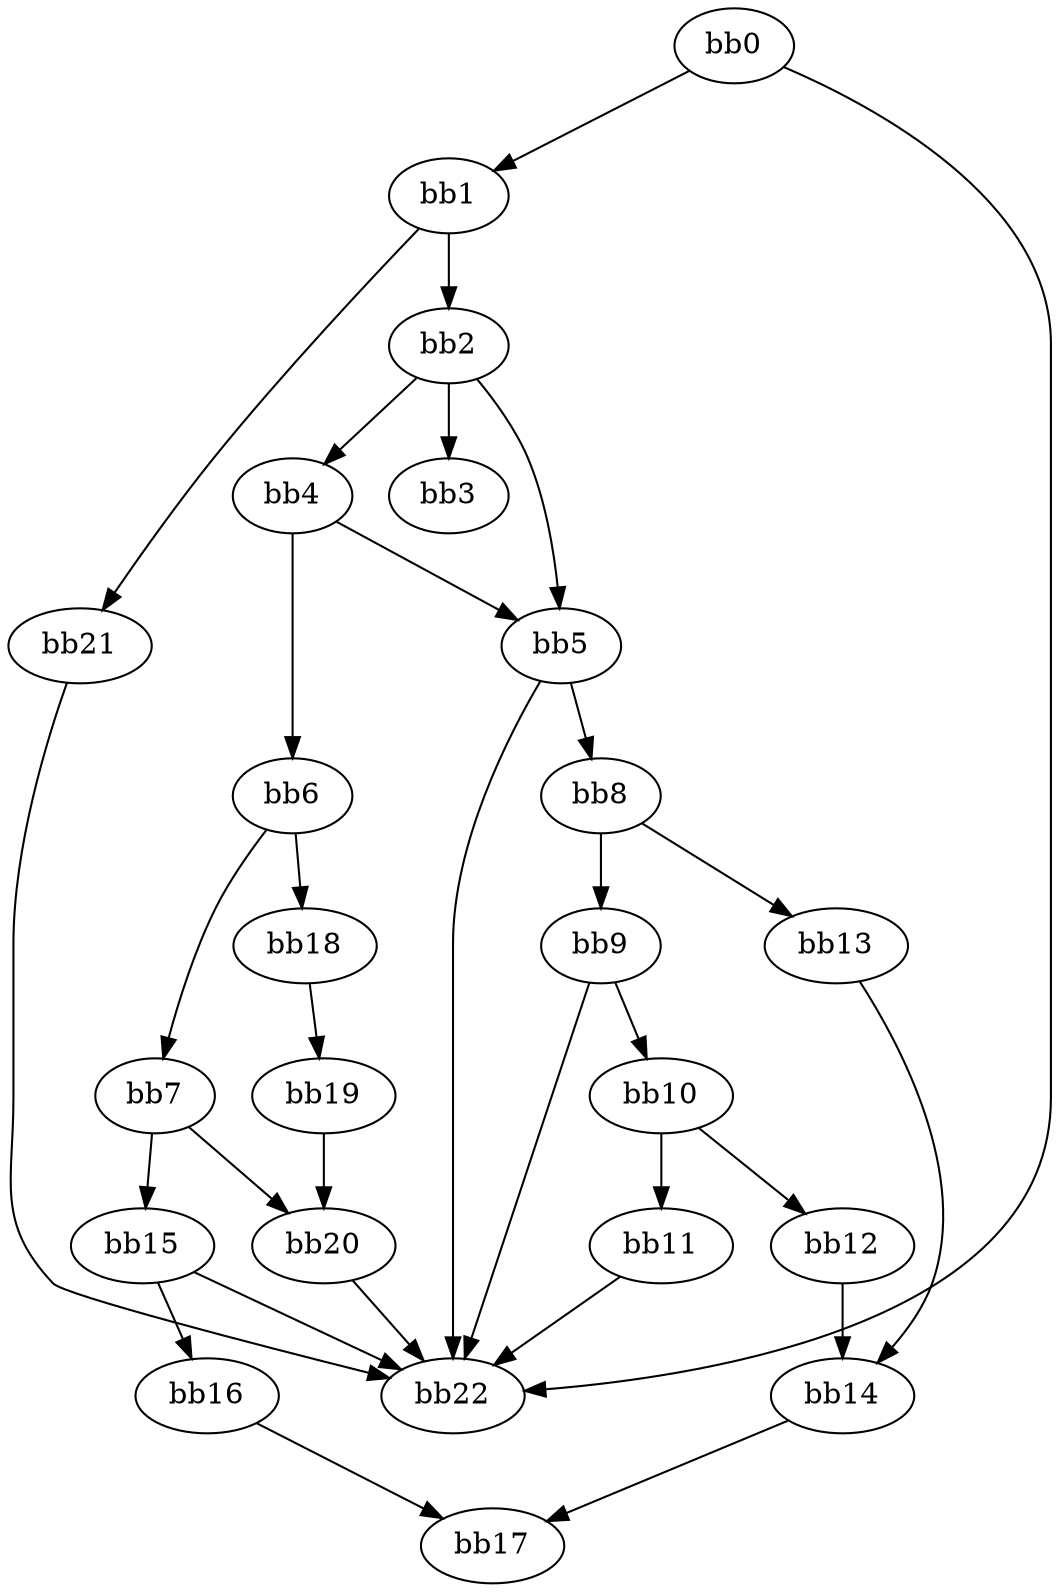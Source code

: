 digraph {
    0 [ label = "bb0\l" ]
    1 [ label = "bb1\l" ]
    2 [ label = "bb2\l" ]
    3 [ label = "bb3\l" ]
    4 [ label = "bb4\l" ]
    5 [ label = "bb5\l" ]
    6 [ label = "bb6\l" ]
    7 [ label = "bb7\l" ]
    8 [ label = "bb8\l" ]
    9 [ label = "bb9\l" ]
    10 [ label = "bb10\l" ]
    11 [ label = "bb11\l" ]
    12 [ label = "bb12\l" ]
    13 [ label = "bb13\l" ]
    14 [ label = "bb14\l" ]
    15 [ label = "bb15\l" ]
    16 [ label = "bb16\l" ]
    17 [ label = "bb17\l" ]
    18 [ label = "bb18\l" ]
    19 [ label = "bb19\l" ]
    20 [ label = "bb20\l" ]
    21 [ label = "bb21\l" ]
    22 [ label = "bb22\l" ]
    0 -> 1 [ ]
    0 -> 22 [ ]
    1 -> 2 [ ]
    1 -> 21 [ ]
    2 -> 3 [ ]
    2 -> 4 [ ]
    2 -> 5 [ ]
    4 -> 5 [ ]
    4 -> 6 [ ]
    5 -> 8 [ ]
    5 -> 22 [ ]
    6 -> 7 [ ]
    6 -> 18 [ ]
    7 -> 15 [ ]
    7 -> 20 [ ]
    8 -> 9 [ ]
    8 -> 13 [ ]
    9 -> 10 [ ]
    9 -> 22 [ ]
    10 -> 11 [ ]
    10 -> 12 [ ]
    11 -> 22 [ ]
    12 -> 14 [ ]
    13 -> 14 [ ]
    14 -> 17 [ ]
    15 -> 16 [ ]
    15 -> 22 [ ]
    16 -> 17 [ ]
    18 -> 19 [ ]
    19 -> 20 [ ]
    20 -> 22 [ ]
    21 -> 22 [ ]
}

